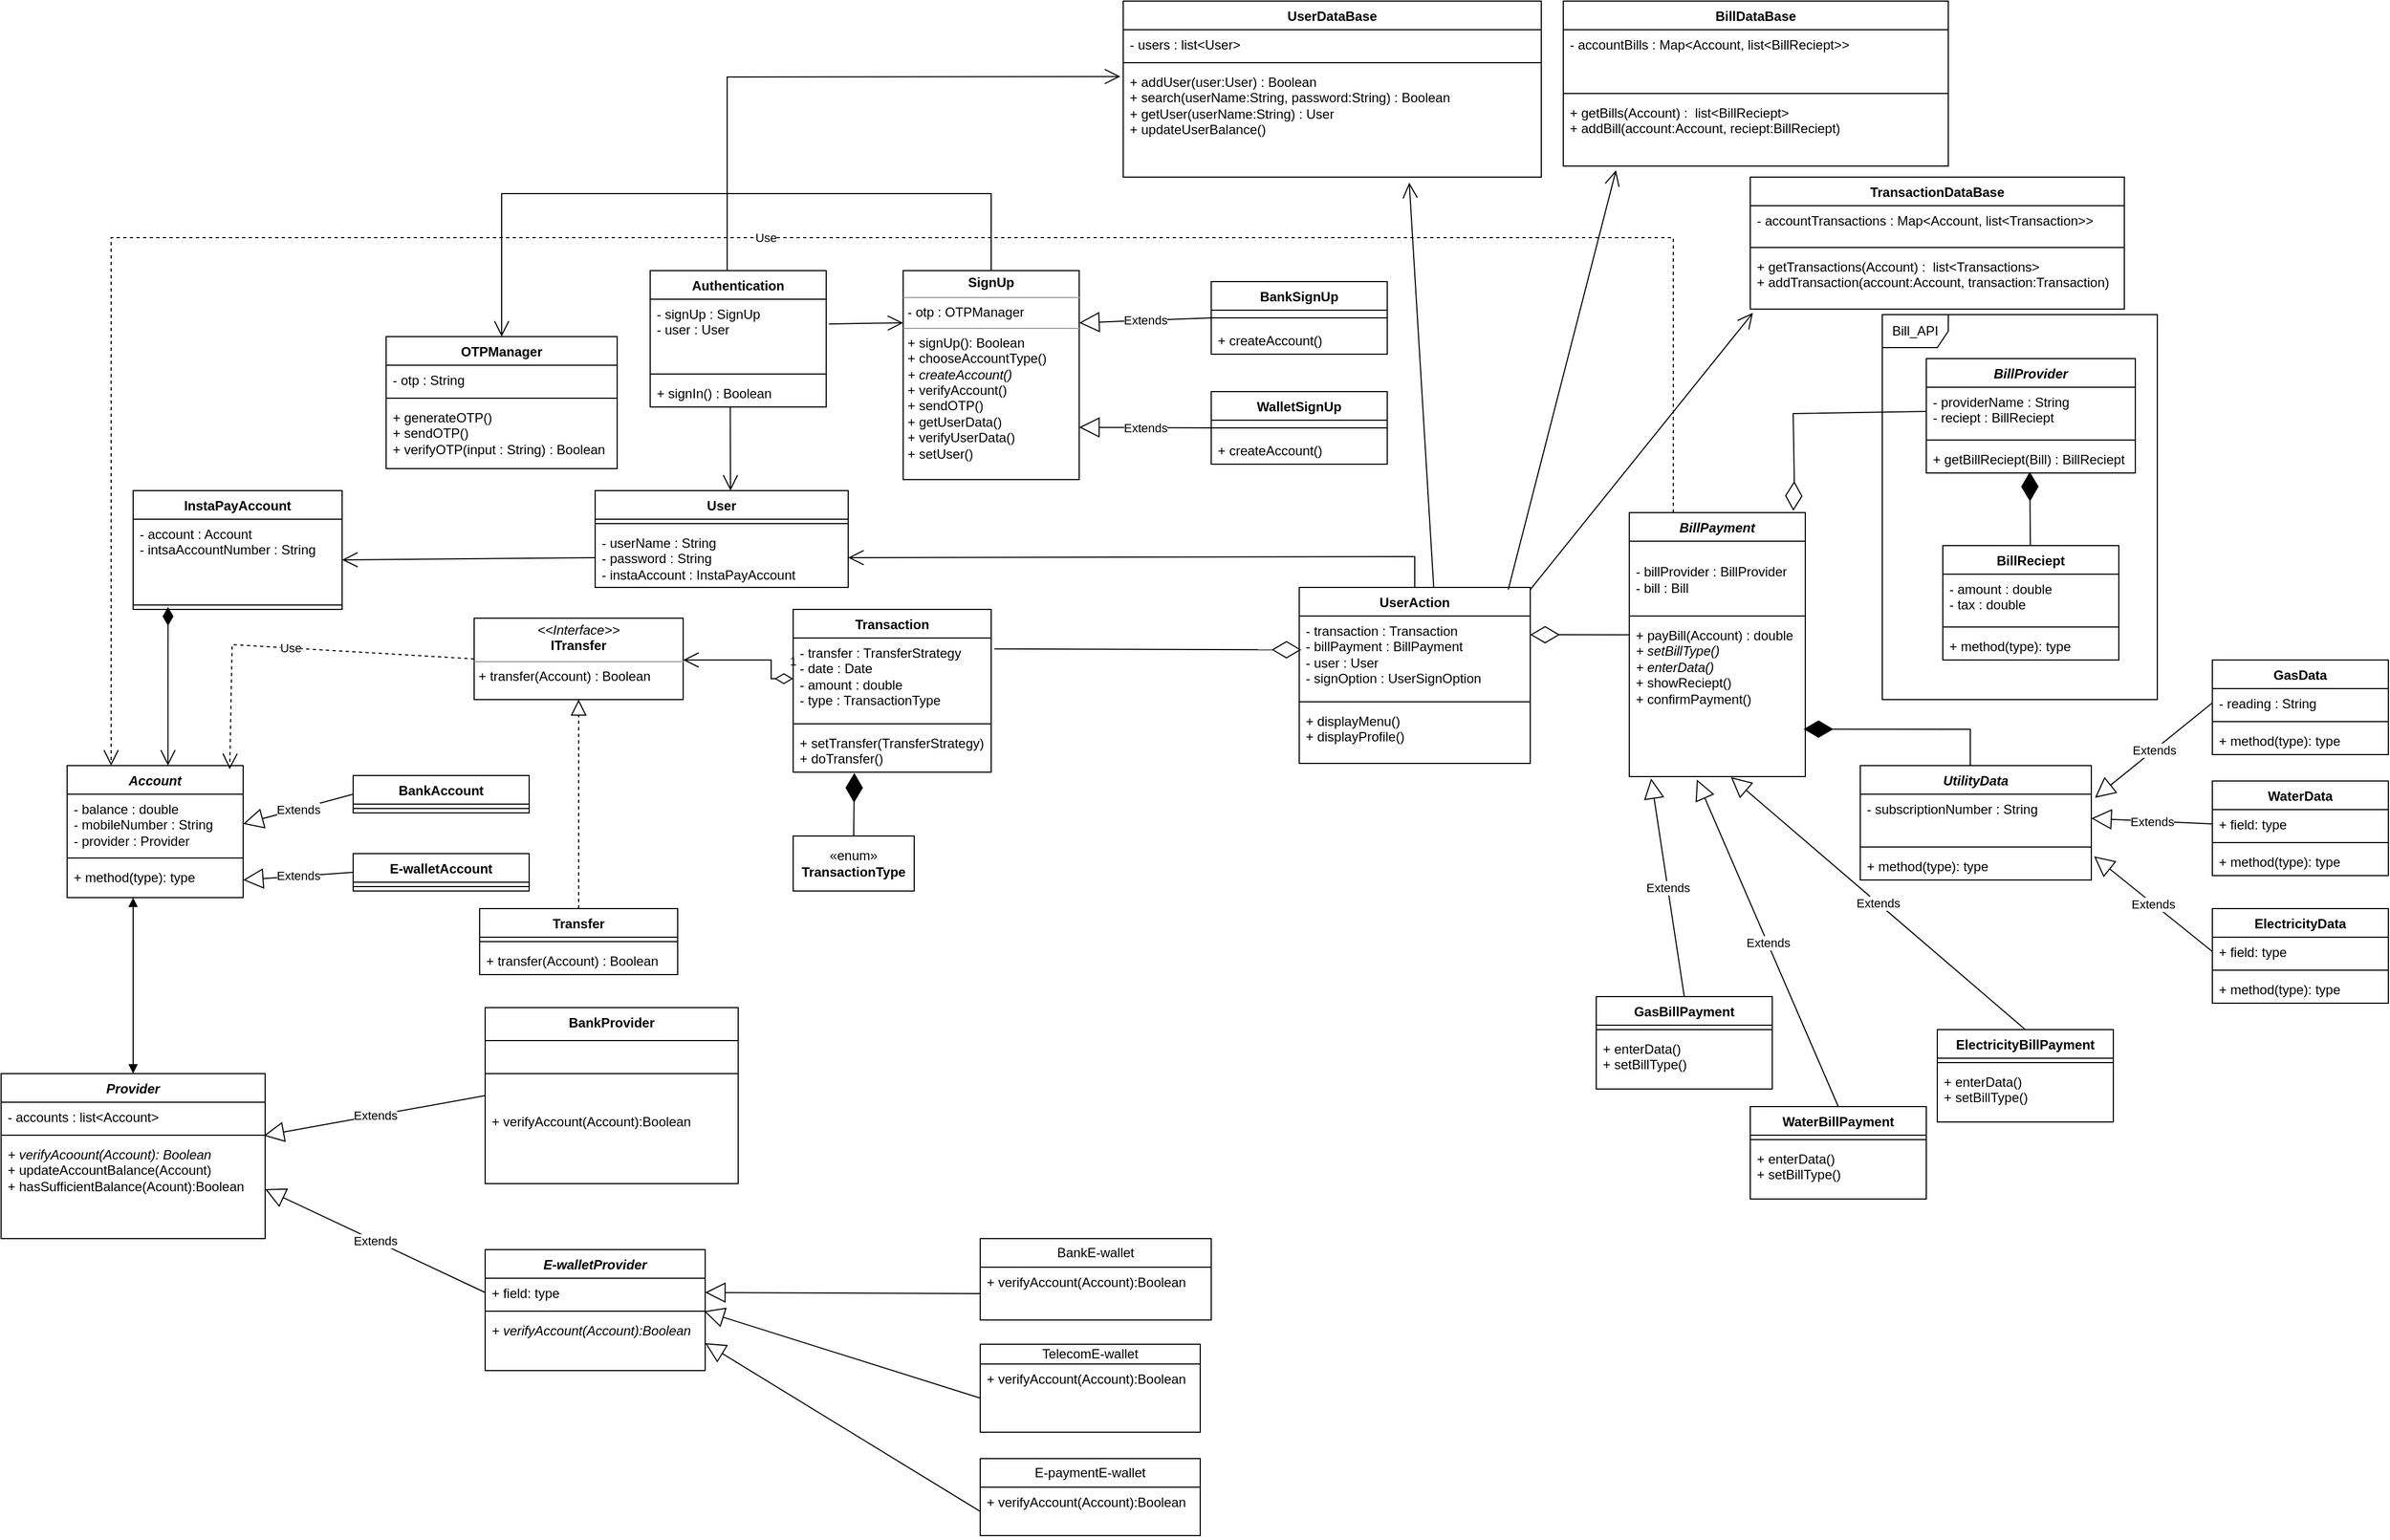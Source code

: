 <mxfile version="22.1.1" type="device">
  <diagram name="Page-1" id="c4acf3e9-155e-7222-9cf6-157b1a14988f">
    <mxGraphModel dx="2570" dy="2955" grid="1" gridSize="10" guides="1" tooltips="1" connect="1" arrows="1" fold="1" page="1" pageScale="1" pageWidth="850" pageHeight="1100" background="none" math="0" shadow="0">
      <root>
        <mxCell id="0" />
        <mxCell id="1" parent="0" />
        <mxCell id="neKfUKwkKYPbyzntQtdu-20" value="BankProvider" style="swimlane;fontStyle=1;align=center;verticalAlign=top;childLayout=stackLayout;horizontal=1;startSize=30;horizontalStack=0;resizeParent=1;resizeParentMax=0;resizeLast=0;collapsible=1;marginBottom=0;whiteSpace=wrap;html=1;" parent="1" vertex="1">
          <mxGeometry x="210" y="-400" width="230" height="160" as="geometry" />
        </mxCell>
        <mxCell id="neKfUKwkKYPbyzntQtdu-22" value="" style="line;strokeWidth=1;fillColor=none;align=left;verticalAlign=middle;spacingTop=-1;spacingLeft=3;spacingRight=3;rotatable=0;labelPosition=right;points=[];portConstraint=eastwest;strokeColor=inherit;" parent="neKfUKwkKYPbyzntQtdu-20" vertex="1">
          <mxGeometry y="30" width="230" height="60" as="geometry" />
        </mxCell>
        <mxCell id="neKfUKwkKYPbyzntQtdu-23" value="+ verifyAccount(Account):Boolean&lt;br&gt;" style="text;strokeColor=none;fillColor=none;align=left;verticalAlign=top;spacingLeft=4;spacingRight=4;overflow=hidden;rotatable=0;points=[[0,0.5],[1,0.5]];portConstraint=eastwest;whiteSpace=wrap;html=1;" parent="neKfUKwkKYPbyzntQtdu-20" vertex="1">
          <mxGeometry y="90" width="230" height="70" as="geometry" />
        </mxCell>
        <mxCell id="neKfUKwkKYPbyzntQtdu-24" value="&lt;i&gt;E-walletProvider&lt;/i&gt;" style="swimlane;fontStyle=1;align=center;verticalAlign=top;childLayout=stackLayout;horizontal=1;startSize=26;horizontalStack=0;resizeParent=1;resizeParentMax=0;resizeLast=0;collapsible=1;marginBottom=0;whiteSpace=wrap;html=1;" parent="1" vertex="1">
          <mxGeometry x="210" y="-180" width="200" height="110" as="geometry" />
        </mxCell>
        <mxCell id="neKfUKwkKYPbyzntQtdu-25" value="+ field: type" style="text;strokeColor=none;fillColor=none;align=left;verticalAlign=top;spacingLeft=4;spacingRight=4;overflow=hidden;rotatable=0;points=[[0,0.5],[1,0.5]];portConstraint=eastwest;whiteSpace=wrap;html=1;" parent="neKfUKwkKYPbyzntQtdu-24" vertex="1">
          <mxGeometry y="26" width="200" height="26" as="geometry" />
        </mxCell>
        <mxCell id="neKfUKwkKYPbyzntQtdu-26" value="" style="line;strokeWidth=1;fillColor=none;align=left;verticalAlign=middle;spacingTop=-1;spacingLeft=3;spacingRight=3;rotatable=0;labelPosition=right;points=[];portConstraint=eastwest;strokeColor=inherit;" parent="neKfUKwkKYPbyzntQtdu-24" vertex="1">
          <mxGeometry y="52" width="200" height="8" as="geometry" />
        </mxCell>
        <mxCell id="neKfUKwkKYPbyzntQtdu-27" value="&lt;i&gt;+ verifyAccount(Account):Boolean&lt;/i&gt;&lt;i&gt;&lt;br&gt;&lt;/i&gt;" style="text;strokeColor=none;fillColor=none;align=left;verticalAlign=top;spacingLeft=4;spacingRight=4;overflow=hidden;rotatable=0;points=[[0,0.5],[1,0.5]];portConstraint=eastwest;whiteSpace=wrap;html=1;" parent="neKfUKwkKYPbyzntQtdu-24" vertex="1">
          <mxGeometry y="60" width="200" height="50" as="geometry" />
        </mxCell>
        <mxCell id="neKfUKwkKYPbyzntQtdu-31" value="BankE-wallet" style="swimlane;fontStyle=0;childLayout=stackLayout;horizontal=1;startSize=26;fillColor=none;horizontalStack=0;resizeParent=1;resizeParentMax=0;resizeLast=0;collapsible=1;marginBottom=0;whiteSpace=wrap;html=1;" parent="1" vertex="1">
          <mxGeometry x="660" y="-190" width="210" height="74" as="geometry" />
        </mxCell>
        <mxCell id="neKfUKwkKYPbyzntQtdu-43" value="" style="endArrow=block;endSize=16;endFill=0;html=1;rounded=0;entryX=1;entryY=0.5;entryDx=0;entryDy=0;" parent="neKfUKwkKYPbyzntQtdu-31" target="neKfUKwkKYPbyzntQtdu-25" edge="1">
          <mxGeometry width="160" relative="1" as="geometry">
            <mxPoint y="50" as="sourcePoint" />
            <mxPoint x="160" y="50" as="targetPoint" />
          </mxGeometry>
        </mxCell>
        <mxCell id="neKfUKwkKYPbyzntQtdu-34" value="+ verifyAccount(Account):Boolean" style="text;strokeColor=none;fillColor=none;align=left;verticalAlign=top;spacingLeft=4;spacingRight=4;overflow=hidden;rotatable=0;points=[[0,0.5],[1,0.5]];portConstraint=eastwest;whiteSpace=wrap;html=1;" parent="neKfUKwkKYPbyzntQtdu-31" vertex="1">
          <mxGeometry y="26" width="210" height="48" as="geometry" />
        </mxCell>
        <mxCell id="neKfUKwkKYPbyzntQtdu-35" value="TelecomE-wallet" style="swimlane;fontStyle=0;childLayout=stackLayout;horizontal=1;startSize=18;fillColor=none;horizontalStack=0;resizeParent=1;resizeParentMax=0;resizeLast=0;collapsible=1;marginBottom=0;whiteSpace=wrap;html=1;" parent="1" vertex="1">
          <mxGeometry x="660" y="-94" width="200" height="80" as="geometry" />
        </mxCell>
        <mxCell id="neKfUKwkKYPbyzntQtdu-37" value="+ verifyAccount(Account):Boolean" style="text;strokeColor=none;fillColor=none;align=left;verticalAlign=top;spacingLeft=4;spacingRight=4;overflow=hidden;rotatable=0;points=[[0,0.5],[1,0.5]];portConstraint=eastwest;whiteSpace=wrap;html=1;" parent="neKfUKwkKYPbyzntQtdu-35" vertex="1">
          <mxGeometry y="18" width="200" height="62" as="geometry" />
        </mxCell>
        <mxCell id="neKfUKwkKYPbyzntQtdu-39" value="E-paymentE-wallet" style="swimlane;fontStyle=0;childLayout=stackLayout;horizontal=1;startSize=26;fillColor=none;horizontalStack=0;resizeParent=1;resizeParentMax=0;resizeLast=0;collapsible=1;marginBottom=0;whiteSpace=wrap;html=1;" parent="1" vertex="1">
          <mxGeometry x="660" y="10" width="200" height="70" as="geometry" />
        </mxCell>
        <mxCell id="neKfUKwkKYPbyzntQtdu-40" value="+ verifyAccount(Account):Boolean" style="text;strokeColor=none;fillColor=none;align=left;verticalAlign=top;spacingLeft=4;spacingRight=4;overflow=hidden;rotatable=0;points=[[0,0.5],[1,0.5]];portConstraint=eastwest;whiteSpace=wrap;html=1;" parent="neKfUKwkKYPbyzntQtdu-39" vertex="1">
          <mxGeometry y="26" width="200" height="44" as="geometry" />
        </mxCell>
        <mxCell id="neKfUKwkKYPbyzntQtdu-44" value="" style="endArrow=block;endSize=16;endFill=0;html=1;rounded=0;exitX=0;exitY=0.5;exitDx=0;exitDy=0;entryX=0.995;entryY=1.154;entryDx=0;entryDy=0;entryPerimeter=0;" parent="1" source="neKfUKwkKYPbyzntQtdu-37" target="neKfUKwkKYPbyzntQtdu-25" edge="1">
          <mxGeometry width="160" relative="1" as="geometry">
            <mxPoint x="610" y="-70" as="sourcePoint" />
            <mxPoint x="410" y="-220" as="targetPoint" />
          </mxGeometry>
        </mxCell>
        <mxCell id="neKfUKwkKYPbyzntQtdu-45" value="" style="endArrow=block;endSize=16;endFill=0;html=1;rounded=0;entryX=1;entryY=0.5;entryDx=0;entryDy=0;exitX=0;exitY=0.5;exitDx=0;exitDy=0;" parent="1" source="neKfUKwkKYPbyzntQtdu-40" target="neKfUKwkKYPbyzntQtdu-27" edge="1">
          <mxGeometry width="160" relative="1" as="geometry">
            <mxPoint x="610" y="64" as="sourcePoint" />
            <mxPoint x="520" y="144" as="targetPoint" />
          </mxGeometry>
        </mxCell>
        <mxCell id="neKfUKwkKYPbyzntQtdu-49" value="&lt;i&gt;Account&lt;/i&gt;" style="swimlane;fontStyle=1;align=center;verticalAlign=top;childLayout=stackLayout;horizontal=1;startSize=26;horizontalStack=0;resizeParent=1;resizeParentMax=0;resizeLast=0;collapsible=1;marginBottom=0;whiteSpace=wrap;html=1;" parent="1" vertex="1">
          <mxGeometry x="-170" y="-620" width="160" height="120" as="geometry" />
        </mxCell>
        <mxCell id="neKfUKwkKYPbyzntQtdu-50" value="- balance : double&lt;br&gt;- mobileNumber : String&lt;br&gt;- provider : Provider" style="text;strokeColor=none;fillColor=none;align=left;verticalAlign=top;spacingLeft=4;spacingRight=4;overflow=hidden;rotatable=0;points=[[0,0.5],[1,0.5]];portConstraint=eastwest;whiteSpace=wrap;html=1;" parent="neKfUKwkKYPbyzntQtdu-49" vertex="1">
          <mxGeometry y="26" width="160" height="54" as="geometry" />
        </mxCell>
        <mxCell id="neKfUKwkKYPbyzntQtdu-51" value="" style="line;strokeWidth=1;fillColor=none;align=left;verticalAlign=middle;spacingTop=-1;spacingLeft=3;spacingRight=3;rotatable=0;labelPosition=right;points=[];portConstraint=eastwest;strokeColor=inherit;" parent="neKfUKwkKYPbyzntQtdu-49" vertex="1">
          <mxGeometry y="80" width="160" height="8" as="geometry" />
        </mxCell>
        <mxCell id="neKfUKwkKYPbyzntQtdu-52" value="+ method(type): type" style="text;strokeColor=none;fillColor=none;align=left;verticalAlign=top;spacingLeft=4;spacingRight=4;overflow=hidden;rotatable=0;points=[[0,0.5],[1,0.5]];portConstraint=eastwest;whiteSpace=wrap;html=1;" parent="neKfUKwkKYPbyzntQtdu-49" vertex="1">
          <mxGeometry y="88" width="160" height="32" as="geometry" />
        </mxCell>
        <mxCell id="neKfUKwkKYPbyzntQtdu-53" value="BankAccount" style="swimlane;fontStyle=1;align=center;verticalAlign=top;childLayout=stackLayout;horizontal=1;startSize=26;horizontalStack=0;resizeParent=1;resizeParentMax=0;resizeLast=0;collapsible=1;marginBottom=0;whiteSpace=wrap;html=1;" parent="1" vertex="1">
          <mxGeometry x="90" y="-611" width="160" height="34" as="geometry" />
        </mxCell>
        <mxCell id="neKfUKwkKYPbyzntQtdu-55" value="" style="line;strokeWidth=1;fillColor=none;align=left;verticalAlign=middle;spacingTop=-1;spacingLeft=3;spacingRight=3;rotatable=0;labelPosition=right;points=[];portConstraint=eastwest;strokeColor=inherit;" parent="neKfUKwkKYPbyzntQtdu-53" vertex="1">
          <mxGeometry y="26" width="160" height="8" as="geometry" />
        </mxCell>
        <mxCell id="neKfUKwkKYPbyzntQtdu-58" value="E-walletAccount" style="swimlane;fontStyle=1;align=center;verticalAlign=top;childLayout=stackLayout;horizontal=1;startSize=26;horizontalStack=0;resizeParent=1;resizeParentMax=0;resizeLast=0;collapsible=1;marginBottom=0;whiteSpace=wrap;html=1;" parent="1" vertex="1">
          <mxGeometry x="90" y="-540" width="160" height="34" as="geometry" />
        </mxCell>
        <mxCell id="neKfUKwkKYPbyzntQtdu-60" value="" style="line;strokeWidth=1;fillColor=none;align=left;verticalAlign=middle;spacingTop=-1;spacingLeft=3;spacingRight=3;rotatable=0;labelPosition=right;points=[];portConstraint=eastwest;strokeColor=inherit;" parent="neKfUKwkKYPbyzntQtdu-58" vertex="1">
          <mxGeometry y="26" width="160" height="8" as="geometry" />
        </mxCell>
        <mxCell id="neKfUKwkKYPbyzntQtdu-66" value="Extends" style="endArrow=block;endSize=16;endFill=0;html=1;rounded=0;entryX=0.995;entryY=1.169;entryDx=0;entryDy=0;exitX=0;exitY=0.5;exitDx=0;exitDy=0;entryPerimeter=0;" parent="1" source="neKfUKwkKYPbyzntQtdu-20" target="Z-gHFn_-A7wFh66OpI-o-7" edge="1">
          <mxGeometry width="160" relative="1" as="geometry">
            <mxPoint x="150" y="-240" as="sourcePoint" />
            <mxPoint x="70" y="-275" as="targetPoint" />
          </mxGeometry>
        </mxCell>
        <mxCell id="neKfUKwkKYPbyzntQtdu-67" value="Extends" style="endArrow=block;endSize=16;endFill=0;html=1;rounded=0;entryX=1;entryY=0.5;entryDx=0;entryDy=0;exitX=0;exitY=0.5;exitDx=0;exitDy=0;" parent="1" source="neKfUKwkKYPbyzntQtdu-25" target="Z-gHFn_-A7wFh66OpI-o-9" edge="1">
          <mxGeometry width="160" relative="1" as="geometry">
            <mxPoint x="330" y="-220" as="sourcePoint" />
            <mxPoint x="70" y="-257" as="targetPoint" />
          </mxGeometry>
        </mxCell>
        <mxCell id="neKfUKwkKYPbyzntQtdu-70" value="Extends" style="endArrow=block;endSize=16;endFill=0;html=1;rounded=0;entryX=1;entryY=0.5;entryDx=0;entryDy=0;exitX=0;exitY=0.5;exitDx=0;exitDy=0;" parent="1" target="neKfUKwkKYPbyzntQtdu-50" edge="1" source="neKfUKwkKYPbyzntQtdu-53">
          <mxGeometry width="160" relative="1" as="geometry">
            <mxPoint x="360" y="-621" as="sourcePoint" />
            <mxPoint x="420" y="-580" as="targetPoint" />
          </mxGeometry>
        </mxCell>
        <mxCell id="neKfUKwkKYPbyzntQtdu-71" value="Extends" style="endArrow=block;endSize=16;endFill=0;html=1;rounded=0;exitX=0;exitY=0.5;exitDx=0;exitDy=0;entryX=1;entryY=0.5;entryDx=0;entryDy=0;" parent="1" target="neKfUKwkKYPbyzntQtdu-52" edge="1" source="neKfUKwkKYPbyzntQtdu-58">
          <mxGeometry width="160" relative="1" as="geometry">
            <mxPoint x="360" y="-501" as="sourcePoint" />
            <mxPoint x="210" y="-536" as="targetPoint" />
          </mxGeometry>
        </mxCell>
        <mxCell id="neKfUKwkKYPbyzntQtdu-72" value="InstaPayAccount" style="swimlane;fontStyle=1;align=center;verticalAlign=top;childLayout=stackLayout;horizontal=1;startSize=26;horizontalStack=0;resizeParent=1;resizeParentMax=0;resizeLast=0;collapsible=1;marginBottom=0;whiteSpace=wrap;html=1;" parent="1" vertex="1">
          <mxGeometry x="-110" y="-870" width="190" height="108" as="geometry" />
        </mxCell>
        <mxCell id="neKfUKwkKYPbyzntQtdu-73" value="- account : Account&lt;br&gt;- intsaAccountNumber : String" style="text;strokeColor=none;fillColor=none;align=left;verticalAlign=top;spacingLeft=4;spacingRight=4;overflow=hidden;rotatable=0;points=[[0,0.5],[1,0.5]];portConstraint=eastwest;whiteSpace=wrap;html=1;" parent="neKfUKwkKYPbyzntQtdu-72" vertex="1">
          <mxGeometry y="26" width="190" height="74" as="geometry" />
        </mxCell>
        <mxCell id="neKfUKwkKYPbyzntQtdu-74" value="" style="line;strokeWidth=1;fillColor=none;align=left;verticalAlign=middle;spacingTop=-1;spacingLeft=3;spacingRight=3;rotatable=0;labelPosition=right;points=[];portConstraint=eastwest;strokeColor=inherit;" parent="neKfUKwkKYPbyzntQtdu-72" vertex="1">
          <mxGeometry y="100" width="190" height="8" as="geometry" />
        </mxCell>
        <mxCell id="neKfUKwkKYPbyzntQtdu-77" value="User" style="swimlane;fontStyle=1;align=center;verticalAlign=top;childLayout=stackLayout;horizontal=1;startSize=26;horizontalStack=0;resizeParent=1;resizeParentMax=0;resizeLast=0;collapsible=1;marginBottom=0;whiteSpace=wrap;html=1;" parent="1" vertex="1">
          <mxGeometry x="310" y="-870" width="230" height="88" as="geometry" />
        </mxCell>
        <mxCell id="neKfUKwkKYPbyzntQtdu-79" value="" style="line;strokeWidth=1;fillColor=none;align=left;verticalAlign=middle;spacingTop=-1;spacingLeft=3;spacingRight=3;rotatable=0;labelPosition=right;points=[];portConstraint=eastwest;strokeColor=inherit;" parent="neKfUKwkKYPbyzntQtdu-77" vertex="1">
          <mxGeometry y="26" width="230" height="8" as="geometry" />
        </mxCell>
        <mxCell id="neKfUKwkKYPbyzntQtdu-78" value="- userName : String&lt;br&gt;- password : String&lt;br&gt;- instaAccount : InstaPayAccount" style="text;strokeColor=none;fillColor=none;align=left;verticalAlign=top;spacingLeft=4;spacingRight=4;overflow=hidden;rotatable=0;points=[[0,0.5],[1,0.5]];portConstraint=eastwest;whiteSpace=wrap;html=1;" parent="neKfUKwkKYPbyzntQtdu-77" vertex="1">
          <mxGeometry y="34" width="230" height="54" as="geometry" />
        </mxCell>
        <mxCell id="neKfUKwkKYPbyzntQtdu-81" value="" style="endArrow=open;endFill=1;endSize=12;html=1;rounded=0;exitX=0;exitY=0.5;exitDx=0;exitDy=0;entryX=1;entryY=0.5;entryDx=0;entryDy=0;" parent="1" source="neKfUKwkKYPbyzntQtdu-78" target="neKfUKwkKYPbyzntQtdu-73" edge="1">
          <mxGeometry width="160" relative="1" as="geometry">
            <mxPoint x="250" y="-780" as="sourcePoint" />
            <mxPoint x="230" y="-810" as="targetPoint" />
          </mxGeometry>
        </mxCell>
        <mxCell id="6Ml-qydHbANvLpOPYTYB-4" value="" style="group" parent="1" vertex="1" connectable="0">
          <mxGeometry x="360" y="-1070" width="670" height="190" as="geometry" />
        </mxCell>
        <mxCell id="neKfUKwkKYPbyzntQtdu-12" value="BankSignUp" style="swimlane;fontStyle=1;align=center;verticalAlign=top;childLayout=stackLayout;horizontal=1;startSize=26;horizontalStack=0;resizeParent=1;resizeParentMax=0;resizeLast=0;collapsible=1;marginBottom=0;whiteSpace=wrap;html=1;" parent="6Ml-qydHbANvLpOPYTYB-4" vertex="1">
          <mxGeometry x="510" y="10" width="160" height="66" as="geometry" />
        </mxCell>
        <mxCell id="neKfUKwkKYPbyzntQtdu-14" value="" style="line;strokeWidth=1;fillColor=none;align=left;verticalAlign=middle;spacingTop=-1;spacingLeft=3;spacingRight=3;rotatable=0;labelPosition=right;points=[];portConstraint=eastwest;strokeColor=inherit;" parent="neKfUKwkKYPbyzntQtdu-12" vertex="1">
          <mxGeometry y="26" width="160" height="14" as="geometry" />
        </mxCell>
        <mxCell id="neKfUKwkKYPbyzntQtdu-15" value="+ createAccount()" style="text;strokeColor=none;fillColor=none;align=left;verticalAlign=top;spacingLeft=4;spacingRight=4;overflow=hidden;rotatable=0;points=[[0,0.5],[1,0.5]];portConstraint=eastwest;whiteSpace=wrap;html=1;" parent="neKfUKwkKYPbyzntQtdu-12" vertex="1">
          <mxGeometry y="40" width="160" height="26" as="geometry" />
        </mxCell>
        <mxCell id="neKfUKwkKYPbyzntQtdu-16" value="Extends" style="endArrow=block;endSize=16;endFill=0;html=1;rounded=0;entryX=1;entryY=0.25;entryDx=0;entryDy=0;exitX=0;exitY=0.5;exitDx=0;exitDy=0;" parent="6Ml-qydHbANvLpOPYTYB-4" source="neKfUKwkKYPbyzntQtdu-12" target="neKfUKwkKYPbyzntQtdu-3" edge="1">
          <mxGeometry width="160" relative="1" as="geometry">
            <mxPoint x="260" y="233" as="sourcePoint" />
            <mxPoint x="330" y="280" as="targetPoint" />
          </mxGeometry>
        </mxCell>
        <mxCell id="neKfUKwkKYPbyzntQtdu-8" value="WalletSignUp" style="swimlane;fontStyle=1;align=center;verticalAlign=top;childLayout=stackLayout;horizontal=1;startSize=26;horizontalStack=0;resizeParent=1;resizeParentMax=0;resizeLast=0;collapsible=1;marginBottom=0;whiteSpace=wrap;html=1;" parent="6Ml-qydHbANvLpOPYTYB-4" vertex="1">
          <mxGeometry x="510" y="110" width="160" height="66" as="geometry">
            <mxRectangle x="510" y="110" width="120" height="30" as="alternateBounds" />
          </mxGeometry>
        </mxCell>
        <mxCell id="neKfUKwkKYPbyzntQtdu-10" value="" style="line;strokeWidth=1;fillColor=none;align=left;verticalAlign=middle;spacingTop=-1;spacingLeft=3;spacingRight=3;rotatable=0;labelPosition=right;points=[];portConstraint=eastwest;strokeColor=inherit;" parent="neKfUKwkKYPbyzntQtdu-8" vertex="1">
          <mxGeometry y="26" width="160" height="14" as="geometry" />
        </mxCell>
        <mxCell id="neKfUKwkKYPbyzntQtdu-11" value="+ createAccount()" style="text;strokeColor=none;fillColor=none;align=left;verticalAlign=top;spacingLeft=4;spacingRight=4;overflow=hidden;rotatable=0;points=[[0,0.5],[1,0.5]];portConstraint=eastwest;whiteSpace=wrap;html=1;" parent="neKfUKwkKYPbyzntQtdu-8" vertex="1">
          <mxGeometry y="40" width="160" height="26" as="geometry" />
        </mxCell>
        <mxCell id="neKfUKwkKYPbyzntQtdu-17" value="Extends" style="endArrow=block;endSize=16;endFill=0;html=1;rounded=0;entryX=1;entryY=0.75;entryDx=0;entryDy=0;exitX=0;exitY=0.5;exitDx=0;exitDy=0;" parent="6Ml-qydHbANvLpOPYTYB-4" source="neKfUKwkKYPbyzntQtdu-8" target="neKfUKwkKYPbyzntQtdu-3" edge="1">
          <mxGeometry width="160" relative="1" as="geometry">
            <mxPoint x="270" y="243" as="sourcePoint" />
            <mxPoint x="160" y="295" as="targetPoint" />
          </mxGeometry>
        </mxCell>
        <mxCell id="gGhk15VDYUR6Z1Eaznf5-3" value="Authentication" style="swimlane;fontStyle=1;align=center;verticalAlign=top;childLayout=stackLayout;horizontal=1;startSize=26;horizontalStack=0;resizeParent=1;resizeParentMax=0;resizeLast=0;collapsible=1;marginBottom=0;whiteSpace=wrap;html=1;" parent="6Ml-qydHbANvLpOPYTYB-4" vertex="1">
          <mxGeometry width="160" height="124" as="geometry" />
        </mxCell>
        <mxCell id="QVMnB4NyS9-Ld1QS0JFG-15" value="" style="endArrow=open;endFill=1;endSize=12;html=1;rounded=0;entryX=-0.007;entryY=0.086;entryDx=0;entryDy=0;entryPerimeter=0;" edge="1" parent="gGhk15VDYUR6Z1Eaznf5-3" target="6Ml-qydHbANvLpOPYTYB-73">
          <mxGeometry width="160" relative="1" as="geometry">
            <mxPoint x="70" as="sourcePoint" />
            <mxPoint x="230" as="targetPoint" />
            <Array as="points">
              <mxPoint x="70" y="-176" />
            </Array>
          </mxGeometry>
        </mxCell>
        <mxCell id="gGhk15VDYUR6Z1Eaznf5-4" value="- signUp : SignUp&lt;br&gt;- user : User" style="text;strokeColor=none;fillColor=none;align=left;verticalAlign=top;spacingLeft=4;spacingRight=4;overflow=hidden;rotatable=0;points=[[0,0.5],[1,0.5]];portConstraint=eastwest;whiteSpace=wrap;html=1;" parent="gGhk15VDYUR6Z1Eaznf5-3" vertex="1">
          <mxGeometry y="26" width="160" height="64" as="geometry" />
        </mxCell>
        <mxCell id="gGhk15VDYUR6Z1Eaznf5-5" value="" style="line;strokeWidth=1;fillColor=none;align=left;verticalAlign=middle;spacingTop=-1;spacingLeft=3;spacingRight=3;rotatable=0;labelPosition=right;points=[];portConstraint=eastwest;strokeColor=inherit;" parent="gGhk15VDYUR6Z1Eaznf5-3" vertex="1">
          <mxGeometry y="90" width="160" height="8" as="geometry" />
        </mxCell>
        <mxCell id="gGhk15VDYUR6Z1Eaznf5-6" value="+ signIn() : Boolean" style="text;strokeColor=none;fillColor=none;align=left;verticalAlign=top;spacingLeft=4;spacingRight=4;overflow=hidden;rotatable=0;points=[[0,0.5],[1,0.5]];portConstraint=eastwest;whiteSpace=wrap;html=1;" parent="gGhk15VDYUR6Z1Eaznf5-3" vertex="1">
          <mxGeometry y="98" width="160" height="26" as="geometry" />
        </mxCell>
        <mxCell id="neKfUKwkKYPbyzntQtdu-3" value="&lt;p style=&quot;margin:0px;margin-top:4px;text-align:center;&quot;&gt;&lt;b&gt;SignUp&lt;/b&gt;&lt;/p&gt;&lt;hr size=&quot;1&quot;&gt;&lt;p style=&quot;margin:0px;margin-left:4px;&quot;&gt;- otp : OTPManager&lt;/p&gt;&lt;hr size=&quot;1&quot;&gt;&lt;p style=&quot;margin:0px;margin-left:4px;&quot;&gt;+ signUp(): Boolean&lt;/p&gt;&lt;p style=&quot;margin:0px;margin-left:4px;&quot;&gt;+ chooseAccountType()&lt;/p&gt;&lt;p style=&quot;margin:0px;margin-left:4px;&quot;&gt;&lt;i&gt;+ createAccount()&lt;/i&gt;&lt;/p&gt;&lt;p style=&quot;margin:0px;margin-left:4px;&quot;&gt;+ verifyAccount()&lt;/p&gt;&lt;p style=&quot;margin:0px;margin-left:4px;&quot;&gt;+ sendOTP()&lt;/p&gt;&lt;p style=&quot;margin:0px;margin-left:4px;&quot;&gt;+ getUserData()&lt;/p&gt;&lt;p style=&quot;margin:0px;margin-left:4px;&quot;&gt;&lt;span style=&quot;background-color: initial;&quot;&gt;+ verifyUserData()&lt;/span&gt;&lt;/p&gt;&lt;p style=&quot;margin:0px;margin-left:4px;&quot;&gt;&lt;span style=&quot;background-color: initial;&quot;&gt;+ setUser()&lt;/span&gt;&lt;/p&gt;&lt;p style=&quot;margin:0px;margin-left:4px;&quot;&gt;&lt;br&gt;&lt;/p&gt;" style="verticalAlign=top;align=left;overflow=fill;fontSize=12;fontFamily=Helvetica;html=1;whiteSpace=wrap;" parent="6Ml-qydHbANvLpOPYTYB-4" vertex="1">
          <mxGeometry x="230" width="160" height="190" as="geometry" />
        </mxCell>
        <mxCell id="neKfUKwkKYPbyzntQtdu-18" value="" style="endArrow=open;endFill=1;endSize=12;html=1;rounded=0;entryX=0;entryY=0.25;entryDx=0;entryDy=0;exitX=1.016;exitY=0.352;exitDx=0;exitDy=0;exitPerimeter=0;" parent="6Ml-qydHbANvLpOPYTYB-4" source="gGhk15VDYUR6Z1Eaznf5-4" target="neKfUKwkKYPbyzntQtdu-3" edge="1">
          <mxGeometry width="160" relative="1" as="geometry">
            <mxPoint x="70" y="110" as="sourcePoint" />
            <mxPoint x="270" y="150" as="targetPoint" />
            <Array as="points">
              <mxPoint x="190" y="48" />
            </Array>
          </mxGeometry>
        </mxCell>
        <mxCell id="3DZvmF1qQiKO0Ea3N1oI-5" value="" style="endArrow=open;endFill=1;endSize=12;html=1;rounded=0;entryX=0.5;entryY=0;entryDx=0;entryDy=0;" parent="6Ml-qydHbANvLpOPYTYB-4" target="3DZvmF1qQiKO0Ea3N1oI-1" edge="1">
          <mxGeometry width="160" relative="1" as="geometry">
            <mxPoint x="310" as="sourcePoint" />
            <mxPoint x="470" as="targetPoint" />
            <Array as="points">
              <mxPoint x="310" y="-70" />
              <mxPoint x="-135" y="-70" />
            </Array>
          </mxGeometry>
        </mxCell>
        <mxCell id="6Ml-qydHbANvLpOPYTYB-5" value="" style="endArrow=open;endFill=1;endSize=12;html=1;rounded=0;exitX=0.455;exitY=1.021;exitDx=0;exitDy=0;exitPerimeter=0;" parent="1" source="gGhk15VDYUR6Z1Eaznf5-6" edge="1">
          <mxGeometry width="160" relative="1" as="geometry">
            <mxPoint x="430" y="-970" as="sourcePoint" />
            <mxPoint x="433" y="-870" as="targetPoint" />
          </mxGeometry>
        </mxCell>
        <mxCell id="6Ml-qydHbANvLpOPYTYB-70" value="UserDataBase" style="swimlane;fontStyle=1;align=center;verticalAlign=top;childLayout=stackLayout;horizontal=1;startSize=26;horizontalStack=0;resizeParent=1;resizeParentMax=0;resizeLast=0;collapsible=1;marginBottom=0;whiteSpace=wrap;html=1;" parent="1" vertex="1">
          <mxGeometry x="790" y="-1315" width="380" height="160" as="geometry">
            <mxRectangle x="880" y="-1310" width="100" height="30" as="alternateBounds" />
          </mxGeometry>
        </mxCell>
        <mxCell id="6Ml-qydHbANvLpOPYTYB-71" value="- users : list&amp;lt;User&amp;gt;" style="text;strokeColor=none;fillColor=none;align=left;verticalAlign=top;spacingLeft=4;spacingRight=4;overflow=hidden;rotatable=0;points=[[0,0.5],[1,0.5]];portConstraint=eastwest;whiteSpace=wrap;html=1;" parent="6Ml-qydHbANvLpOPYTYB-70" vertex="1">
          <mxGeometry y="26" width="380" height="26" as="geometry" />
        </mxCell>
        <mxCell id="6Ml-qydHbANvLpOPYTYB-72" value="" style="line;strokeWidth=1;fillColor=none;align=left;verticalAlign=middle;spacingTop=-1;spacingLeft=3;spacingRight=3;rotatable=0;labelPosition=right;points=[];portConstraint=eastwest;strokeColor=inherit;" parent="6Ml-qydHbANvLpOPYTYB-70" vertex="1">
          <mxGeometry y="52" width="380" height="8" as="geometry" />
        </mxCell>
        <mxCell id="6Ml-qydHbANvLpOPYTYB-73" value="+ addUser(user:User) : Boolean&lt;br&gt;+ search(userName:String, password:String) : Boolean&lt;br&gt;+ getUser(userName:String) : User&lt;br&gt;+ updateUserBalance()" style="text;strokeColor=none;fillColor=none;align=left;verticalAlign=top;spacingLeft=4;spacingRight=4;overflow=hidden;rotatable=0;points=[[0,0.5],[1,0.5]];portConstraint=eastwest;whiteSpace=wrap;html=1;" parent="6Ml-qydHbANvLpOPYTYB-70" vertex="1">
          <mxGeometry y="60" width="380" height="100" as="geometry" />
        </mxCell>
        <mxCell id="6Ml-qydHbANvLpOPYTYB-76" value="" style="group" parent="1" vertex="1" connectable="0">
          <mxGeometry x="1030" y="-840" width="670" height="704" as="geometry" />
        </mxCell>
        <mxCell id="6Ml-qydHbANvLpOPYTYB-6" value="&lt;i&gt;BillPayment&lt;/i&gt;" style="swimlane;fontStyle=1;align=center;verticalAlign=top;childLayout=stackLayout;horizontal=1;startSize=26;horizontalStack=0;resizeParent=1;resizeParentMax=0;resizeLast=0;collapsible=1;marginBottom=0;whiteSpace=wrap;html=1;" parent="6Ml-qydHbANvLpOPYTYB-76" vertex="1">
          <mxGeometry x="220" y="-10" width="160" height="240" as="geometry" />
        </mxCell>
        <mxCell id="6Ml-qydHbANvLpOPYTYB-7" value="&lt;br&gt;- billProvider : BillProvider&lt;br&gt;- bill : Bill" style="text;strokeColor=none;fillColor=none;align=left;verticalAlign=top;spacingLeft=4;spacingRight=4;overflow=hidden;rotatable=0;points=[[0,0.5],[1,0.5]];portConstraint=eastwest;whiteSpace=wrap;html=1;" parent="6Ml-qydHbANvLpOPYTYB-6" vertex="1">
          <mxGeometry y="26" width="160" height="64" as="geometry" />
        </mxCell>
        <mxCell id="6Ml-qydHbANvLpOPYTYB-8" value="" style="line;strokeWidth=1;fillColor=none;align=left;verticalAlign=middle;spacingTop=-1;spacingLeft=3;spacingRight=3;rotatable=0;labelPosition=right;points=[];portConstraint=eastwest;strokeColor=inherit;" parent="6Ml-qydHbANvLpOPYTYB-6" vertex="1">
          <mxGeometry y="90" width="160" height="8" as="geometry" />
        </mxCell>
        <mxCell id="6Ml-qydHbANvLpOPYTYB-9" value="+ payBill(Account) : double&lt;br&gt;&lt;i&gt;+ setBillType()&lt;br&gt;+ enterData()&lt;br&gt;&lt;/i&gt;+ showReciept()&lt;br&gt;+ confirmPayment()" style="text;strokeColor=none;fillColor=none;align=left;verticalAlign=top;spacingLeft=4;spacingRight=4;overflow=hidden;rotatable=0;points=[[0,0.5],[1,0.5]];portConstraint=eastwest;whiteSpace=wrap;html=1;" parent="6Ml-qydHbANvLpOPYTYB-6" vertex="1">
          <mxGeometry y="98" width="160" height="142" as="geometry" />
        </mxCell>
        <mxCell id="6Ml-qydHbANvLpOPYTYB-10" value="GasBillPayment" style="swimlane;fontStyle=1;align=center;verticalAlign=top;childLayout=stackLayout;horizontal=1;startSize=26;horizontalStack=0;resizeParent=1;resizeParentMax=0;resizeLast=0;collapsible=1;marginBottom=0;whiteSpace=wrap;html=1;" parent="6Ml-qydHbANvLpOPYTYB-76" vertex="1">
          <mxGeometry x="190" y="430" width="160" height="84" as="geometry" />
        </mxCell>
        <mxCell id="6Ml-qydHbANvLpOPYTYB-12" value="" style="line;strokeWidth=1;fillColor=none;align=left;verticalAlign=middle;spacingTop=-1;spacingLeft=3;spacingRight=3;rotatable=0;labelPosition=right;points=[];portConstraint=eastwest;strokeColor=inherit;" parent="6Ml-qydHbANvLpOPYTYB-10" vertex="1">
          <mxGeometry y="26" width="160" height="8" as="geometry" />
        </mxCell>
        <mxCell id="6Ml-qydHbANvLpOPYTYB-13" value="+ enterData()&lt;br&gt;+ setBillType()" style="text;strokeColor=none;fillColor=none;align=left;verticalAlign=top;spacingLeft=4;spacingRight=4;overflow=hidden;rotatable=0;points=[[0,0.5],[1,0.5]];portConstraint=eastwest;whiteSpace=wrap;html=1;" parent="6Ml-qydHbANvLpOPYTYB-10" vertex="1">
          <mxGeometry y="34" width="160" height="50" as="geometry" />
        </mxCell>
        <mxCell id="6Ml-qydHbANvLpOPYTYB-14" value="WaterBillPayment" style="swimlane;fontStyle=1;align=center;verticalAlign=top;childLayout=stackLayout;horizontal=1;startSize=26;horizontalStack=0;resizeParent=1;resizeParentMax=0;resizeLast=0;collapsible=1;marginBottom=0;whiteSpace=wrap;html=1;" parent="6Ml-qydHbANvLpOPYTYB-76" vertex="1">
          <mxGeometry x="330" y="530" width="160" height="84" as="geometry" />
        </mxCell>
        <mxCell id="6Ml-qydHbANvLpOPYTYB-16" value="" style="line;strokeWidth=1;fillColor=none;align=left;verticalAlign=middle;spacingTop=-1;spacingLeft=3;spacingRight=3;rotatable=0;labelPosition=right;points=[];portConstraint=eastwest;strokeColor=inherit;" parent="6Ml-qydHbANvLpOPYTYB-14" vertex="1">
          <mxGeometry y="26" width="160" height="8" as="geometry" />
        </mxCell>
        <mxCell id="6Ml-qydHbANvLpOPYTYB-17" value="+ enterData()&lt;br&gt;&lt;span style=&quot;border-color: var(--border-color);&quot;&gt;&lt;span style=&quot;border-color: var(--border-color);&quot;&gt;+ setBillType()&lt;/span&gt;&lt;/span&gt;" style="text;strokeColor=none;fillColor=none;align=left;verticalAlign=top;spacingLeft=4;spacingRight=4;overflow=hidden;rotatable=0;points=[[0,0.5],[1,0.5]];portConstraint=eastwest;whiteSpace=wrap;html=1;" parent="6Ml-qydHbANvLpOPYTYB-14" vertex="1">
          <mxGeometry y="34" width="160" height="50" as="geometry" />
        </mxCell>
        <mxCell id="6Ml-qydHbANvLpOPYTYB-18" value="ElectricityBillPayment" style="swimlane;fontStyle=1;align=center;verticalAlign=top;childLayout=stackLayout;horizontal=1;startSize=26;horizontalStack=0;resizeParent=1;resizeParentMax=0;resizeLast=0;collapsible=1;marginBottom=0;whiteSpace=wrap;html=1;" parent="6Ml-qydHbANvLpOPYTYB-76" vertex="1">
          <mxGeometry x="500" y="460" width="160" height="84" as="geometry" />
        </mxCell>
        <mxCell id="6Ml-qydHbANvLpOPYTYB-20" value="" style="line;strokeWidth=1;fillColor=none;align=left;verticalAlign=middle;spacingTop=-1;spacingLeft=3;spacingRight=3;rotatable=0;labelPosition=right;points=[];portConstraint=eastwest;strokeColor=inherit;" parent="6Ml-qydHbANvLpOPYTYB-18" vertex="1">
          <mxGeometry y="26" width="160" height="8" as="geometry" />
        </mxCell>
        <mxCell id="6Ml-qydHbANvLpOPYTYB-21" value="+ enterData()&lt;br&gt;+ setBillType()" style="text;strokeColor=none;fillColor=none;align=left;verticalAlign=top;spacingLeft=4;spacingRight=4;overflow=hidden;rotatable=0;points=[[0,0.5],[1,0.5]];portConstraint=eastwest;whiteSpace=wrap;html=1;" parent="6Ml-qydHbANvLpOPYTYB-18" vertex="1">
          <mxGeometry y="34" width="160" height="50" as="geometry" />
        </mxCell>
        <mxCell id="6Ml-qydHbANvLpOPYTYB-34" value="&lt;i&gt;UtilityData&lt;/i&gt;" style="swimlane;fontStyle=1;align=center;verticalAlign=top;childLayout=stackLayout;horizontal=1;startSize=26;horizontalStack=0;resizeParent=1;resizeParentMax=0;resizeLast=0;collapsible=1;marginBottom=0;whiteSpace=wrap;html=1;" parent="6Ml-qydHbANvLpOPYTYB-76" vertex="1">
          <mxGeometry x="430" y="220" width="210" height="104" as="geometry" />
        </mxCell>
        <mxCell id="6Ml-qydHbANvLpOPYTYB-35" value="- subscriptionNumber : String" style="text;strokeColor=none;fillColor=none;align=left;verticalAlign=top;spacingLeft=4;spacingRight=4;overflow=hidden;rotatable=0;points=[[0,0.5],[1,0.5]];portConstraint=eastwest;whiteSpace=wrap;html=1;" parent="6Ml-qydHbANvLpOPYTYB-34" vertex="1">
          <mxGeometry y="26" width="210" height="44" as="geometry" />
        </mxCell>
        <mxCell id="6Ml-qydHbANvLpOPYTYB-36" value="" style="line;strokeWidth=1;fillColor=none;align=left;verticalAlign=middle;spacingTop=-1;spacingLeft=3;spacingRight=3;rotatable=0;labelPosition=right;points=[];portConstraint=eastwest;strokeColor=inherit;" parent="6Ml-qydHbANvLpOPYTYB-34" vertex="1">
          <mxGeometry y="70" width="210" height="8" as="geometry" />
        </mxCell>
        <mxCell id="6Ml-qydHbANvLpOPYTYB-37" value="+ method(type): type" style="text;strokeColor=none;fillColor=none;align=left;verticalAlign=top;spacingLeft=4;spacingRight=4;overflow=hidden;rotatable=0;points=[[0,0.5],[1,0.5]];portConstraint=eastwest;whiteSpace=wrap;html=1;" parent="6Ml-qydHbANvLpOPYTYB-34" vertex="1">
          <mxGeometry y="78" width="210" height="26" as="geometry" />
        </mxCell>
        <mxCell id="6Ml-qydHbANvLpOPYTYB-47" value="BillReciept" style="swimlane;fontStyle=1;align=center;verticalAlign=top;childLayout=stackLayout;horizontal=1;startSize=26;horizontalStack=0;resizeParent=1;resizeParentMax=0;resizeLast=0;collapsible=1;marginBottom=0;whiteSpace=wrap;html=1;" parent="6Ml-qydHbANvLpOPYTYB-76" vertex="1">
          <mxGeometry x="505" y="20" width="160" height="104" as="geometry" />
        </mxCell>
        <mxCell id="6Ml-qydHbANvLpOPYTYB-48" value="- amount : double&lt;br style=&quot;border-color: var(--border-color);&quot;&gt;- tax : double" style="text;strokeColor=none;fillColor=none;align=left;verticalAlign=top;spacingLeft=4;spacingRight=4;overflow=hidden;rotatable=0;points=[[0,0.5],[1,0.5]];portConstraint=eastwest;whiteSpace=wrap;html=1;" parent="6Ml-qydHbANvLpOPYTYB-47" vertex="1">
          <mxGeometry y="26" width="160" height="44" as="geometry" />
        </mxCell>
        <mxCell id="6Ml-qydHbANvLpOPYTYB-49" value="" style="line;strokeWidth=1;fillColor=none;align=left;verticalAlign=middle;spacingTop=-1;spacingLeft=3;spacingRight=3;rotatable=0;labelPosition=right;points=[];portConstraint=eastwest;strokeColor=inherit;" parent="6Ml-qydHbANvLpOPYTYB-47" vertex="1">
          <mxGeometry y="70" width="160" height="8" as="geometry" />
        </mxCell>
        <mxCell id="6Ml-qydHbANvLpOPYTYB-50" value="+ method(type): type" style="text;strokeColor=none;fillColor=none;align=left;verticalAlign=top;spacingLeft=4;spacingRight=4;overflow=hidden;rotatable=0;points=[[0,0.5],[1,0.5]];portConstraint=eastwest;whiteSpace=wrap;html=1;" parent="6Ml-qydHbANvLpOPYTYB-47" vertex="1">
          <mxGeometry y="78" width="160" height="26" as="geometry" />
        </mxCell>
        <mxCell id="6Ml-qydHbANvLpOPYTYB-54" value="" style="endArrow=diamondThin;endFill=1;endSize=24;html=1;rounded=0;entryX=0.991;entryY=0.696;entryDx=0;entryDy=0;entryPerimeter=0;" parent="6Ml-qydHbANvLpOPYTYB-76" target="6Ml-qydHbANvLpOPYTYB-9" edge="1">
          <mxGeometry width="160" relative="1" as="geometry">
            <mxPoint x="530" y="220" as="sourcePoint" />
            <mxPoint x="300" y="400" as="targetPoint" />
            <Array as="points">
              <mxPoint x="530" y="187" />
            </Array>
          </mxGeometry>
        </mxCell>
        <mxCell id="6Ml-qydHbANvLpOPYTYB-55" value="Extends" style="endArrow=block;endSize=16;endFill=0;html=1;rounded=0;exitX=0.5;exitY=0;exitDx=0;exitDy=0;entryX=0.124;entryY=1.012;entryDx=0;entryDy=0;entryPerimeter=0;" parent="6Ml-qydHbANvLpOPYTYB-76" source="6Ml-qydHbANvLpOPYTYB-10" target="6Ml-qydHbANvLpOPYTYB-9" edge="1">
          <mxGeometry width="160" relative="1" as="geometry">
            <mxPoint x="150" y="90" as="sourcePoint" />
            <mxPoint x="310" y="90" as="targetPoint" />
          </mxGeometry>
        </mxCell>
        <mxCell id="6Ml-qydHbANvLpOPYTYB-56" value="Extends" style="endArrow=block;endSize=16;endFill=0;html=1;rounded=0;exitX=0.5;exitY=0;exitDx=0;exitDy=0;entryX=0.578;entryY=1.004;entryDx=0;entryDy=0;entryPerimeter=0;" parent="6Ml-qydHbANvLpOPYTYB-76" source="6Ml-qydHbANvLpOPYTYB-18" target="6Ml-qydHbANvLpOPYTYB-9" edge="1">
          <mxGeometry width="160" relative="1" as="geometry">
            <mxPoint x="171" y="109" as="sourcePoint" />
            <mxPoint x="220" y="145" as="targetPoint" />
          </mxGeometry>
        </mxCell>
        <mxCell id="6Ml-qydHbANvLpOPYTYB-57" value="Extends" style="endArrow=block;endSize=16;endFill=0;html=1;rounded=0;exitX=0.5;exitY=0;exitDx=0;exitDy=0;entryX=0.384;entryY=1.019;entryDx=0;entryDy=0;entryPerimeter=0;" parent="6Ml-qydHbANvLpOPYTYB-76" source="6Ml-qydHbANvLpOPYTYB-14" target="6Ml-qydHbANvLpOPYTYB-9" edge="1">
          <mxGeometry width="160" relative="1" as="geometry">
            <mxPoint x="161" y="235" as="sourcePoint" />
            <mxPoint x="228" y="240" as="targetPoint" />
          </mxGeometry>
        </mxCell>
        <mxCell id="6Ml-qydHbANvLpOPYTYB-77" value="UserAction" style="swimlane;fontStyle=1;align=center;verticalAlign=top;childLayout=stackLayout;horizontal=1;startSize=26;horizontalStack=0;resizeParent=1;resizeParentMax=0;resizeLast=0;collapsible=1;marginBottom=0;whiteSpace=wrap;html=1;" parent="6Ml-qydHbANvLpOPYTYB-76" vertex="1">
          <mxGeometry x="-80" y="58" width="210" height="160" as="geometry" />
        </mxCell>
        <mxCell id="QVMnB4NyS9-Ld1QS0JFG-12" value="" style="endArrow=open;endFill=1;endSize=12;html=1;rounded=0;entryX=0.137;entryY=1.061;entryDx=0;entryDy=0;entryPerimeter=0;" edge="1" parent="6Ml-qydHbANvLpOPYTYB-77" target="QVMnB4NyS9-Ld1QS0JFG-8">
          <mxGeometry width="160" relative="1" as="geometry">
            <mxPoint x="190" y="2" as="sourcePoint" />
            <mxPoint x="350" y="2" as="targetPoint" />
          </mxGeometry>
        </mxCell>
        <mxCell id="6Ml-qydHbANvLpOPYTYB-78" value="- transaction : Transaction&lt;br&gt;- billPayment : BillPayment&lt;br&gt;- user : User&lt;br&gt;- signOption : UserSignOption" style="text;strokeColor=none;fillColor=none;align=left;verticalAlign=top;spacingLeft=4;spacingRight=4;overflow=hidden;rotatable=0;points=[[0,0.5],[1,0.5]];portConstraint=eastwest;whiteSpace=wrap;html=1;" parent="6Ml-qydHbANvLpOPYTYB-77" vertex="1">
          <mxGeometry y="26" width="210" height="74" as="geometry" />
        </mxCell>
        <mxCell id="6Ml-qydHbANvLpOPYTYB-79" value="" style="line;strokeWidth=1;fillColor=none;align=left;verticalAlign=middle;spacingTop=-1;spacingLeft=3;spacingRight=3;rotatable=0;labelPosition=right;points=[];portConstraint=eastwest;strokeColor=inherit;" parent="6Ml-qydHbANvLpOPYTYB-77" vertex="1">
          <mxGeometry y="100" width="210" height="8" as="geometry" />
        </mxCell>
        <mxCell id="6Ml-qydHbANvLpOPYTYB-80" value="+ displayMenu()&lt;br&gt;+ displayProfile()" style="text;strokeColor=none;fillColor=none;align=left;verticalAlign=top;spacingLeft=4;spacingRight=4;overflow=hidden;rotatable=0;points=[[0,0.5],[1,0.5]];portConstraint=eastwest;whiteSpace=wrap;html=1;" parent="6Ml-qydHbANvLpOPYTYB-77" vertex="1">
          <mxGeometry y="108" width="210" height="52" as="geometry" />
        </mxCell>
        <mxCell id="6Ml-qydHbANvLpOPYTYB-83" value="" style="endArrow=diamondThin;endFill=0;endSize=24;html=1;rounded=0;exitX=0;exitY=0.092;exitDx=0;exitDy=0;exitPerimeter=0;" parent="6Ml-qydHbANvLpOPYTYB-76" source="6Ml-qydHbANvLpOPYTYB-9" edge="1">
          <mxGeometry width="160" relative="1" as="geometry">
            <mxPoint x="-210" y="100" as="sourcePoint" />
            <mxPoint x="130" y="101" as="targetPoint" />
          </mxGeometry>
        </mxCell>
        <mxCell id="QVMnB4NyS9-Ld1QS0JFG-14" value="" style="endArrow=open;endFill=1;endSize=12;html=1;rounded=0;entryX=0.007;entryY=1.066;entryDx=0;entryDy=0;entryPerimeter=0;" edge="1" parent="6Ml-qydHbANvLpOPYTYB-76" target="QVMnB4NyS9-Ld1QS0JFG-4">
          <mxGeometry width="160" relative="1" as="geometry">
            <mxPoint x="130" y="60" as="sourcePoint" />
            <mxPoint x="290" y="60" as="targetPoint" />
          </mxGeometry>
        </mxCell>
        <mxCell id="6Ml-qydHbANvLpOPYTYB-53" value="Bill_API" style="shape=umlFrame;whiteSpace=wrap;html=1;pointerEvents=0;" parent="1" vertex="1">
          <mxGeometry x="1480" y="-1030" width="250" height="350" as="geometry" />
        </mxCell>
        <mxCell id="6Ml-qydHbANvLpOPYTYB-24" value="&lt;i&gt;BillProvider&lt;/i&gt;" style="swimlane;fontStyle=1;align=center;verticalAlign=top;childLayout=stackLayout;horizontal=1;startSize=26;horizontalStack=0;resizeParent=1;resizeParentMax=0;resizeLast=0;collapsible=1;marginBottom=0;whiteSpace=wrap;html=1;" parent="1" vertex="1">
          <mxGeometry x="1520" y="-990" width="190" height="104" as="geometry" />
        </mxCell>
        <mxCell id="6Ml-qydHbANvLpOPYTYB-25" value="- providerName : String&amp;nbsp;&lt;br&gt;- reciept : BillReciept" style="text;strokeColor=none;fillColor=none;align=left;verticalAlign=top;spacingLeft=4;spacingRight=4;overflow=hidden;rotatable=0;points=[[0,0.5],[1,0.5]];portConstraint=eastwest;whiteSpace=wrap;html=1;" parent="6Ml-qydHbANvLpOPYTYB-24" vertex="1">
          <mxGeometry y="26" width="190" height="44" as="geometry" />
        </mxCell>
        <mxCell id="6Ml-qydHbANvLpOPYTYB-26" value="" style="line;strokeWidth=1;fillColor=none;align=left;verticalAlign=middle;spacingTop=-1;spacingLeft=3;spacingRight=3;rotatable=0;labelPosition=right;points=[];portConstraint=eastwest;strokeColor=inherit;" parent="6Ml-qydHbANvLpOPYTYB-24" vertex="1">
          <mxGeometry y="70" width="190" height="8" as="geometry" />
        </mxCell>
        <mxCell id="6Ml-qydHbANvLpOPYTYB-27" value="+ getBillReciept(Bill) : BillReciept&amp;nbsp;" style="text;strokeColor=none;fillColor=none;align=left;verticalAlign=top;spacingLeft=4;spacingRight=4;overflow=hidden;rotatable=0;points=[[0,0.5],[1,0.5]];portConstraint=eastwest;whiteSpace=wrap;html=1;" parent="6Ml-qydHbANvLpOPYTYB-24" vertex="1">
          <mxGeometry y="78" width="190" height="26" as="geometry" />
        </mxCell>
        <mxCell id="6Ml-qydHbANvLpOPYTYB-52" value="" style="endArrow=diamondThin;endFill=0;endSize=24;html=1;rounded=0;exitX=0;exitY=0.5;exitDx=0;exitDy=0;entryX=0.932;entryY=-0.007;entryDx=0;entryDy=0;entryPerimeter=0;" parent="1" source="6Ml-qydHbANvLpOPYTYB-25" target="6Ml-qydHbANvLpOPYTYB-6" edge="1">
          <mxGeometry width="160" relative="1" as="geometry">
            <mxPoint x="1220" y="-710" as="sourcePoint" />
            <mxPoint x="1380" y="-710" as="targetPoint" />
            <Array as="points">
              <mxPoint x="1399" y="-940" />
              <mxPoint x="1400" y="-880" />
            </Array>
          </mxGeometry>
        </mxCell>
        <mxCell id="6Ml-qydHbANvLpOPYTYB-51" value="" style="endArrow=diamondThin;endFill=1;endSize=24;html=1;rounded=0;entryX=0.495;entryY=0.958;entryDx=0;entryDy=0;entryPerimeter=0;" parent="1" source="6Ml-qydHbANvLpOPYTYB-47" target="6Ml-qydHbANvLpOPYTYB-27" edge="1">
          <mxGeometry width="160" relative="1" as="geometry">
            <mxPoint x="1370" y="-710" as="sourcePoint" />
            <mxPoint x="1530" y="-710" as="targetPoint" />
          </mxGeometry>
        </mxCell>
        <mxCell id="6Ml-qydHbANvLpOPYTYB-42" value="GasData" style="swimlane;fontStyle=1;align=center;verticalAlign=top;childLayout=stackLayout;horizontal=1;startSize=26;horizontalStack=0;resizeParent=1;resizeParentMax=0;resizeLast=0;collapsible=1;marginBottom=0;whiteSpace=wrap;html=1;" parent="1" vertex="1">
          <mxGeometry x="1780" y="-716" width="160" height="86" as="geometry" />
        </mxCell>
        <mxCell id="6Ml-qydHbANvLpOPYTYB-43" value="- reading : String" style="text;strokeColor=none;fillColor=none;align=left;verticalAlign=top;spacingLeft=4;spacingRight=4;overflow=hidden;rotatable=0;points=[[0,0.5],[1,0.5]];portConstraint=eastwest;whiteSpace=wrap;html=1;" parent="6Ml-qydHbANvLpOPYTYB-42" vertex="1">
          <mxGeometry y="26" width="160" height="26" as="geometry" />
        </mxCell>
        <mxCell id="6Ml-qydHbANvLpOPYTYB-44" value="" style="line;strokeWidth=1;fillColor=none;align=left;verticalAlign=middle;spacingTop=-1;spacingLeft=3;spacingRight=3;rotatable=0;labelPosition=right;points=[];portConstraint=eastwest;strokeColor=inherit;" parent="6Ml-qydHbANvLpOPYTYB-42" vertex="1">
          <mxGeometry y="52" width="160" height="8" as="geometry" />
        </mxCell>
        <mxCell id="6Ml-qydHbANvLpOPYTYB-45" value="+ method(type): type" style="text;strokeColor=none;fillColor=none;align=left;verticalAlign=top;spacingLeft=4;spacingRight=4;overflow=hidden;rotatable=0;points=[[0,0.5],[1,0.5]];portConstraint=eastwest;whiteSpace=wrap;html=1;" parent="6Ml-qydHbANvLpOPYTYB-42" vertex="1">
          <mxGeometry y="60" width="160" height="26" as="geometry" />
        </mxCell>
        <mxCell id="6Ml-qydHbANvLpOPYTYB-58" value="Extends" style="endArrow=block;endSize=16;endFill=0;html=1;rounded=0;entryX=1.016;entryY=0.073;entryDx=0;entryDy=0;exitX=0;exitY=0.5;exitDx=0;exitDy=0;entryPerimeter=0;" parent="1" source="6Ml-qydHbANvLpOPYTYB-43" target="6Ml-qydHbANvLpOPYTYB-35" edge="1">
          <mxGeometry width="160" relative="1" as="geometry">
            <mxPoint x="1500" y="-410" as="sourcePoint" />
            <mxPoint x="1660" y="-410" as="targetPoint" />
          </mxGeometry>
        </mxCell>
        <mxCell id="6Ml-qydHbANvLpOPYTYB-30" value="WaterData" style="swimlane;fontStyle=1;align=center;verticalAlign=top;childLayout=stackLayout;horizontal=1;startSize=26;horizontalStack=0;resizeParent=1;resizeParentMax=0;resizeLast=0;collapsible=1;marginBottom=0;whiteSpace=wrap;html=1;" parent="1" vertex="1">
          <mxGeometry x="1780" y="-606" width="160" height="86" as="geometry" />
        </mxCell>
        <mxCell id="6Ml-qydHbANvLpOPYTYB-31" value="+ field: type" style="text;strokeColor=none;fillColor=none;align=left;verticalAlign=top;spacingLeft=4;spacingRight=4;overflow=hidden;rotatable=0;points=[[0,0.5],[1,0.5]];portConstraint=eastwest;whiteSpace=wrap;html=1;" parent="6Ml-qydHbANvLpOPYTYB-30" vertex="1">
          <mxGeometry y="26" width="160" height="26" as="geometry" />
        </mxCell>
        <mxCell id="6Ml-qydHbANvLpOPYTYB-32" value="" style="line;strokeWidth=1;fillColor=none;align=left;verticalAlign=middle;spacingTop=-1;spacingLeft=3;spacingRight=3;rotatable=0;labelPosition=right;points=[];portConstraint=eastwest;strokeColor=inherit;" parent="6Ml-qydHbANvLpOPYTYB-30" vertex="1">
          <mxGeometry y="52" width="160" height="8" as="geometry" />
        </mxCell>
        <mxCell id="6Ml-qydHbANvLpOPYTYB-33" value="+ method(type): type" style="text;strokeColor=none;fillColor=none;align=left;verticalAlign=top;spacingLeft=4;spacingRight=4;overflow=hidden;rotatable=0;points=[[0,0.5],[1,0.5]];portConstraint=eastwest;whiteSpace=wrap;html=1;" parent="6Ml-qydHbANvLpOPYTYB-30" vertex="1">
          <mxGeometry y="60" width="160" height="26" as="geometry" />
        </mxCell>
        <mxCell id="6Ml-qydHbANvLpOPYTYB-59" value="Extends" style="endArrow=block;endSize=16;endFill=0;html=1;rounded=0;entryX=1;entryY=0.5;entryDx=0;entryDy=0;exitX=0;exitY=0.5;exitDx=0;exitDy=0;" parent="1" source="6Ml-qydHbANvLpOPYTYB-31" target="6Ml-qydHbANvLpOPYTYB-35" edge="1">
          <mxGeometry width="160" relative="1" as="geometry">
            <mxPoint x="1520" y="-405" as="sourcePoint" />
            <mxPoint x="1448" y="-331" as="targetPoint" />
          </mxGeometry>
        </mxCell>
        <mxCell id="6Ml-qydHbANvLpOPYTYB-38" value="ElectricityData" style="swimlane;fontStyle=1;align=center;verticalAlign=top;childLayout=stackLayout;horizontal=1;startSize=26;horizontalStack=0;resizeParent=1;resizeParentMax=0;resizeLast=0;collapsible=1;marginBottom=0;whiteSpace=wrap;html=1;" parent="1" vertex="1">
          <mxGeometry x="1780" y="-490" width="160" height="86" as="geometry" />
        </mxCell>
        <mxCell id="6Ml-qydHbANvLpOPYTYB-39" value="+ field: type" style="text;strokeColor=none;fillColor=none;align=left;verticalAlign=top;spacingLeft=4;spacingRight=4;overflow=hidden;rotatable=0;points=[[0,0.5],[1,0.5]];portConstraint=eastwest;whiteSpace=wrap;html=1;" parent="6Ml-qydHbANvLpOPYTYB-38" vertex="1">
          <mxGeometry y="26" width="160" height="26" as="geometry" />
        </mxCell>
        <mxCell id="6Ml-qydHbANvLpOPYTYB-40" value="" style="line;strokeWidth=1;fillColor=none;align=left;verticalAlign=middle;spacingTop=-1;spacingLeft=3;spacingRight=3;rotatable=0;labelPosition=right;points=[];portConstraint=eastwest;strokeColor=inherit;" parent="6Ml-qydHbANvLpOPYTYB-38" vertex="1">
          <mxGeometry y="52" width="160" height="8" as="geometry" />
        </mxCell>
        <mxCell id="6Ml-qydHbANvLpOPYTYB-41" value="+ method(type): type" style="text;strokeColor=none;fillColor=none;align=left;verticalAlign=top;spacingLeft=4;spacingRight=4;overflow=hidden;rotatable=0;points=[[0,0.5],[1,0.5]];portConstraint=eastwest;whiteSpace=wrap;html=1;" parent="6Ml-qydHbANvLpOPYTYB-38" vertex="1">
          <mxGeometry y="60" width="160" height="26" as="geometry" />
        </mxCell>
        <mxCell id="6Ml-qydHbANvLpOPYTYB-60" value="Extends" style="endArrow=block;endSize=16;endFill=0;html=1;rounded=0;entryX=1.012;entryY=0.175;entryDx=0;entryDy=0;exitX=0;exitY=0.5;exitDx=0;exitDy=0;entryPerimeter=0;" parent="1" source="6Ml-qydHbANvLpOPYTYB-39" target="6Ml-qydHbANvLpOPYTYB-37" edge="1">
          <mxGeometry width="160" relative="1" as="geometry">
            <mxPoint x="1530" y="-395" as="sourcePoint" />
            <mxPoint x="1458" y="-321" as="targetPoint" />
          </mxGeometry>
        </mxCell>
        <mxCell id="6Ml-qydHbANvLpOPYTYB-85" value="&lt;p style=&quot;margin:0px;margin-top:4px;text-align:center;&quot;&gt;&lt;i&gt;&amp;lt;&amp;lt;Interface&amp;gt;&amp;gt;&lt;/i&gt;&lt;br&gt;&lt;b&gt;ITransfer&lt;/b&gt;&lt;/p&gt;&lt;hr size=&quot;1&quot;&gt;&lt;p style=&quot;margin:0px;margin-left:4px;&quot;&gt;&lt;/p&gt;&lt;p style=&quot;margin:0px;margin-left:4px;&quot;&gt;+ transfer(Account) : Boolean&lt;br&gt;&lt;br&gt;&lt;/p&gt;" style="verticalAlign=top;align=left;overflow=fill;fontSize=12;fontFamily=Helvetica;html=1;whiteSpace=wrap;" parent="1" vertex="1">
          <mxGeometry x="200" y="-754" width="190" height="74" as="geometry" />
        </mxCell>
        <mxCell id="6Ml-qydHbANvLpOPYTYB-91" value="Transfer" style="swimlane;fontStyle=1;align=center;verticalAlign=top;childLayout=stackLayout;horizontal=1;startSize=26;horizontalStack=0;resizeParent=1;resizeParentMax=0;resizeLast=0;collapsible=1;marginBottom=0;whiteSpace=wrap;html=1;" parent="1" vertex="1">
          <mxGeometry x="205" y="-490" width="180" height="60" as="geometry" />
        </mxCell>
        <mxCell id="6Ml-qydHbANvLpOPYTYB-93" value="" style="line;strokeWidth=1;fillColor=none;align=left;verticalAlign=middle;spacingTop=-1;spacingLeft=3;spacingRight=3;rotatable=0;labelPosition=right;points=[];portConstraint=eastwest;strokeColor=inherit;" parent="6Ml-qydHbANvLpOPYTYB-91" vertex="1">
          <mxGeometry y="26" width="180" height="8" as="geometry" />
        </mxCell>
        <mxCell id="6Ml-qydHbANvLpOPYTYB-94" value="+ transfer(Account) : Boolean" style="text;strokeColor=none;fillColor=none;align=left;verticalAlign=top;spacingLeft=4;spacingRight=4;overflow=hidden;rotatable=0;points=[[0,0.5],[1,0.5]];portConstraint=eastwest;whiteSpace=wrap;html=1;" parent="6Ml-qydHbANvLpOPYTYB-91" vertex="1">
          <mxGeometry y="34" width="180" height="26" as="geometry" />
        </mxCell>
        <mxCell id="6Ml-qydHbANvLpOPYTYB-96" value="" style="endArrow=block;dashed=1;endFill=0;endSize=12;html=1;rounded=0;entryX=0.5;entryY=1;entryDx=0;entryDy=0;exitX=0.5;exitY=0;exitDx=0;exitDy=0;" parent="1" source="6Ml-qydHbANvLpOPYTYB-91" edge="1" target="6Ml-qydHbANvLpOPYTYB-85">
          <mxGeometry width="160" relative="1" as="geometry">
            <mxPoint x="735" y="-640" as="sourcePoint" />
            <mxPoint x="780" y="-700" as="targetPoint" />
          </mxGeometry>
        </mxCell>
        <mxCell id="6Ml-qydHbANvLpOPYTYB-86" value="1" style="endArrow=open;html=1;endSize=12;startArrow=diamondThin;startSize=14;startFill=0;edgeStyle=orthogonalEdgeStyle;align=left;verticalAlign=bottom;rounded=0;entryX=1;entryY=0.5;entryDx=0;entryDy=0;exitX=0;exitY=0.5;exitDx=0;exitDy=0;" parent="1" source="6Ml-qydHbANvLpOPYTYB-102" edge="1">
          <mxGeometry x="-0.913" y="-7" relative="1" as="geometry">
            <mxPoint x="965" y="-466" as="sourcePoint" />
            <mxPoint x="390" y="-716.0" as="targetPoint" />
            <Array as="points">
              <mxPoint x="470" y="-699" />
              <mxPoint x="470" y="-716" />
            </Array>
            <mxPoint as="offset" />
          </mxGeometry>
        </mxCell>
        <mxCell id="6Ml-qydHbANvLpOPYTYB-105" value="Use" style="endArrow=open;endSize=12;dashed=1;html=1;rounded=0;exitX=0;exitY=0.5;exitDx=0;exitDy=0;entryX=0.924;entryY=0.027;entryDx=0;entryDy=0;entryPerimeter=0;" parent="1" source="6Ml-qydHbANvLpOPYTYB-85" target="neKfUKwkKYPbyzntQtdu-49" edge="1">
          <mxGeometry width="160" relative="1" as="geometry">
            <mxPoint x="650" y="-730" as="sourcePoint" />
            <mxPoint x="30" y="-630" as="targetPoint" />
            <Array as="points">
              <mxPoint x="-20" y="-730" />
            </Array>
          </mxGeometry>
        </mxCell>
        <mxCell id="6Ml-qydHbANvLpOPYTYB-106" value="" style="endArrow=open;endFill=1;endSize=12;html=1;rounded=0;entryX=1;entryY=0.5;entryDx=0;entryDy=0;exitX=0.5;exitY=0;exitDx=0;exitDy=0;" parent="1" source="6Ml-qydHbANvLpOPYTYB-77" target="neKfUKwkKYPbyzntQtdu-78" edge="1">
          <mxGeometry width="160" relative="1" as="geometry">
            <mxPoint x="830" y="-820" as="sourcePoint" />
            <mxPoint x="990" y="-820" as="targetPoint" />
            <Array as="points">
              <mxPoint x="1055" y="-810" />
            </Array>
          </mxGeometry>
        </mxCell>
        <mxCell id="6Ml-qydHbANvLpOPYTYB-109" value="Use" style="endArrow=open;endSize=12;dashed=1;html=1;rounded=0;entryX=0.25;entryY=0;entryDx=0;entryDy=0;exitX=0.25;exitY=0;exitDx=0;exitDy=0;" parent="1" source="6Ml-qydHbANvLpOPYTYB-6" target="neKfUKwkKYPbyzntQtdu-49" edge="1">
          <mxGeometry width="160" relative="1" as="geometry">
            <mxPoint x="1250" y="-810" as="sourcePoint" />
            <mxPoint x="1230" y="-1360" as="targetPoint" />
            <Array as="points">
              <mxPoint x="1290" y="-1100" />
              <mxPoint x="-130" y="-1100" />
            </Array>
          </mxGeometry>
        </mxCell>
        <mxCell id="3DZvmF1qQiKO0Ea3N1oI-1" value="OTPManager" style="swimlane;fontStyle=1;align=center;verticalAlign=top;childLayout=stackLayout;horizontal=1;startSize=26;horizontalStack=0;resizeParent=1;resizeParentMax=0;resizeLast=0;collapsible=1;marginBottom=0;whiteSpace=wrap;html=1;" parent="1" vertex="1">
          <mxGeometry x="120" y="-1010" width="210" height="120" as="geometry" />
        </mxCell>
        <mxCell id="3DZvmF1qQiKO0Ea3N1oI-2" value="- otp : String" style="text;strokeColor=none;fillColor=none;align=left;verticalAlign=top;spacingLeft=4;spacingRight=4;overflow=hidden;rotatable=0;points=[[0,0.5],[1,0.5]];portConstraint=eastwest;whiteSpace=wrap;html=1;" parent="3DZvmF1qQiKO0Ea3N1oI-1" vertex="1">
          <mxGeometry y="26" width="210" height="26" as="geometry" />
        </mxCell>
        <mxCell id="3DZvmF1qQiKO0Ea3N1oI-3" value="" style="line;strokeWidth=1;fillColor=none;align=left;verticalAlign=middle;spacingTop=-1;spacingLeft=3;spacingRight=3;rotatable=0;labelPosition=right;points=[];portConstraint=eastwest;strokeColor=inherit;" parent="3DZvmF1qQiKO0Ea3N1oI-1" vertex="1">
          <mxGeometry y="52" width="210" height="8" as="geometry" />
        </mxCell>
        <mxCell id="3DZvmF1qQiKO0Ea3N1oI-4" value="+ generateOTP()&lt;br&gt;+ sendOTP()&lt;br&gt;+ verifyOTP(input : String) : Boolean" style="text;strokeColor=none;fillColor=none;align=left;verticalAlign=top;spacingLeft=4;spacingRight=4;overflow=hidden;rotatable=0;points=[[0,0.5],[1,0.5]];portConstraint=eastwest;whiteSpace=wrap;html=1;" parent="3DZvmF1qQiKO0Ea3N1oI-1" vertex="1">
          <mxGeometry y="60" width="210" height="60" as="geometry" />
        </mxCell>
        <mxCell id="Z-gHFn_-A7wFh66OpI-o-6" value="&lt;i&gt;Provider&lt;/i&gt;" style="swimlane;fontStyle=1;align=center;verticalAlign=top;childLayout=stackLayout;horizontal=1;startSize=26;horizontalStack=0;resizeParent=1;resizeParentMax=0;resizeLast=0;collapsible=1;marginBottom=0;whiteSpace=wrap;html=1;" parent="1" vertex="1">
          <mxGeometry x="-230" y="-340" width="240" height="150" as="geometry" />
        </mxCell>
        <mxCell id="Z-gHFn_-A7wFh66OpI-o-7" value="- accounts : list&amp;lt;Account&amp;gt;" style="text;strokeColor=none;fillColor=none;align=left;verticalAlign=top;spacingLeft=4;spacingRight=4;overflow=hidden;rotatable=0;points=[[0,0.5],[1,0.5]];portConstraint=eastwest;whiteSpace=wrap;html=1;" parent="Z-gHFn_-A7wFh66OpI-o-6" vertex="1">
          <mxGeometry y="26" width="240" height="26" as="geometry" />
        </mxCell>
        <mxCell id="Z-gHFn_-A7wFh66OpI-o-8" value="" style="line;strokeWidth=1;fillColor=none;align=left;verticalAlign=middle;spacingTop=-1;spacingLeft=3;spacingRight=3;rotatable=0;labelPosition=right;points=[];portConstraint=eastwest;strokeColor=inherit;" parent="Z-gHFn_-A7wFh66OpI-o-6" vertex="1">
          <mxGeometry y="52" width="240" height="8" as="geometry" />
        </mxCell>
        <mxCell id="Z-gHFn_-A7wFh66OpI-o-9" value="&lt;i style=&quot;border-color: var(--border-color);&quot;&gt;+ verifyAcoount(Account): Boolean&lt;/i&gt;&lt;br style=&quot;border-color: var(--border-color);&quot;&gt;+ updateAccountBalance(Account)&lt;br style=&quot;border-color: var(--border-color);&quot;&gt;+ hasSufficientBalance(Acount):Boolean" style="text;strokeColor=none;fillColor=none;align=left;verticalAlign=top;spacingLeft=4;spacingRight=4;overflow=hidden;rotatable=0;points=[[0,0.5],[1,0.5]];portConstraint=eastwest;whiteSpace=wrap;html=1;" parent="Z-gHFn_-A7wFh66OpI-o-6" vertex="1">
          <mxGeometry y="60" width="240" height="90" as="geometry" />
        </mxCell>
        <mxCell id="Z-gHFn_-A7wFh66OpI-o-10" value="" style="endArrow=block;startArrow=block;endFill=1;startFill=1;html=1;rounded=0;entryX=0.5;entryY=0;entryDx=0;entryDy=0;" parent="1" target="Z-gHFn_-A7wFh66OpI-o-6" edge="1">
          <mxGeometry width="160" relative="1" as="geometry">
            <mxPoint x="-110" y="-500" as="sourcePoint" />
            <mxPoint x="50" y="-500" as="targetPoint" />
          </mxGeometry>
        </mxCell>
        <mxCell id="QVMnB4NyS9-Ld1QS0JFG-1" value="TransactionDataBase" style="swimlane;fontStyle=1;align=center;verticalAlign=top;childLayout=stackLayout;horizontal=1;startSize=26;horizontalStack=0;resizeParent=1;resizeParentMax=0;resizeLast=0;collapsible=1;marginBottom=0;whiteSpace=wrap;html=1;" vertex="1" parent="1">
          <mxGeometry x="1360" y="-1155" width="340" height="120" as="geometry" />
        </mxCell>
        <mxCell id="QVMnB4NyS9-Ld1QS0JFG-2" value="- accountTransactions : Map&amp;lt;Account, list&amp;lt;Transaction&amp;gt;&amp;gt;" style="text;strokeColor=none;fillColor=none;align=left;verticalAlign=top;spacingLeft=4;spacingRight=4;overflow=hidden;rotatable=0;points=[[0,0.5],[1,0.5]];portConstraint=eastwest;whiteSpace=wrap;html=1;" vertex="1" parent="QVMnB4NyS9-Ld1QS0JFG-1">
          <mxGeometry y="26" width="340" height="34" as="geometry" />
        </mxCell>
        <mxCell id="QVMnB4NyS9-Ld1QS0JFG-3" value="" style="line;strokeWidth=1;fillColor=none;align=left;verticalAlign=middle;spacingTop=-1;spacingLeft=3;spacingRight=3;rotatable=0;labelPosition=right;points=[];portConstraint=eastwest;strokeColor=inherit;" vertex="1" parent="QVMnB4NyS9-Ld1QS0JFG-1">
          <mxGeometry y="60" width="340" height="8" as="geometry" />
        </mxCell>
        <mxCell id="QVMnB4NyS9-Ld1QS0JFG-4" value="+ getTransactions(Account) :&amp;nbsp; list&amp;lt;Transactions&amp;gt;&lt;br&gt;+ addTransaction(account:Account, transaction:Transaction)&lt;br&gt;" style="text;strokeColor=none;fillColor=none;align=left;verticalAlign=top;spacingLeft=4;spacingRight=4;overflow=hidden;rotatable=0;points=[[0,0.5],[1,0.5]];portConstraint=eastwest;whiteSpace=wrap;html=1;" vertex="1" parent="QVMnB4NyS9-Ld1QS0JFG-1">
          <mxGeometry y="68" width="340" height="52" as="geometry" />
        </mxCell>
        <mxCell id="QVMnB4NyS9-Ld1QS0JFG-5" value="BillDataBase" style="swimlane;fontStyle=1;align=center;verticalAlign=top;childLayout=stackLayout;horizontal=1;startSize=26;horizontalStack=0;resizeParent=1;resizeParentMax=0;resizeLast=0;collapsible=1;marginBottom=0;whiteSpace=wrap;html=1;" vertex="1" parent="1">
          <mxGeometry x="1190" y="-1315" width="350" height="150" as="geometry" />
        </mxCell>
        <mxCell id="QVMnB4NyS9-Ld1QS0JFG-6" value="- accountBills : Map&amp;lt;Account, list&amp;lt;BillReciept&amp;gt;&amp;gt;" style="text;strokeColor=none;fillColor=none;align=left;verticalAlign=top;spacingLeft=4;spacingRight=4;overflow=hidden;rotatable=0;points=[[0,0.5],[1,0.5]];portConstraint=eastwest;whiteSpace=wrap;html=1;" vertex="1" parent="QVMnB4NyS9-Ld1QS0JFG-5">
          <mxGeometry y="26" width="350" height="54" as="geometry" />
        </mxCell>
        <mxCell id="QVMnB4NyS9-Ld1QS0JFG-7" value="" style="line;strokeWidth=1;fillColor=none;align=left;verticalAlign=middle;spacingTop=-1;spacingLeft=3;spacingRight=3;rotatable=0;labelPosition=right;points=[];portConstraint=eastwest;strokeColor=inherit;" vertex="1" parent="QVMnB4NyS9-Ld1QS0JFG-5">
          <mxGeometry y="80" width="350" height="8" as="geometry" />
        </mxCell>
        <mxCell id="QVMnB4NyS9-Ld1QS0JFG-8" value="+ getBills(Account) :&amp;nbsp; list&amp;lt;BillReciept&amp;gt;&lt;br style=&quot;border-color: var(--border-color);&quot;&gt;+ addBill(account:Account, reciept:BillReciept)" style="text;strokeColor=none;fillColor=none;align=left;verticalAlign=top;spacingLeft=4;spacingRight=4;overflow=hidden;rotatable=0;points=[[0,0.5],[1,0.5]];portConstraint=eastwest;whiteSpace=wrap;html=1;" vertex="1" parent="QVMnB4NyS9-Ld1QS0JFG-5">
          <mxGeometry y="88" width="350" height="62" as="geometry" />
        </mxCell>
        <mxCell id="QVMnB4NyS9-Ld1QS0JFG-9" value="«enum»&lt;br&gt;&lt;b&gt;TransactionType&lt;/b&gt;" style="html=1;whiteSpace=wrap;" vertex="1" parent="1">
          <mxGeometry x="490" y="-556" width="110" height="50" as="geometry" />
        </mxCell>
        <mxCell id="QVMnB4NyS9-Ld1QS0JFG-10" value="" style="endArrow=diamondThin;endFill=1;endSize=24;html=1;rounded=0;exitX=0.5;exitY=0;exitDx=0;exitDy=0;entryX=0.309;entryY=1.018;entryDx=0;entryDy=0;entryPerimeter=0;" edge="1" parent="1" source="QVMnB4NyS9-Ld1QS0JFG-9" target="6Ml-qydHbANvLpOPYTYB-104">
          <mxGeometry width="160" relative="1" as="geometry">
            <mxPoint x="890" y="-380" as="sourcePoint" />
            <mxPoint x="559" y="-610" as="targetPoint" />
          </mxGeometry>
        </mxCell>
        <mxCell id="QVMnB4NyS9-Ld1QS0JFG-11" value="" style="endArrow=open;html=1;endSize=12;startArrow=diamondThin;startSize=14;startFill=1;edgeStyle=orthogonalEdgeStyle;align=left;verticalAlign=bottom;rounded=0;exitX=0.167;exitY=0.732;exitDx=0;exitDy=0;exitPerimeter=0;" edge="1" parent="1" source="neKfUKwkKYPbyzntQtdu-74" target="neKfUKwkKYPbyzntQtdu-49">
          <mxGeometry x="-1" y="3" relative="1" as="geometry">
            <mxPoint x="-80" y="-760" as="sourcePoint" />
            <mxPoint x="80" y="-760" as="targetPoint" />
            <Array as="points">
              <mxPoint x="-78" y="-690" />
              <mxPoint x="-78" y="-690" />
            </Array>
          </mxGeometry>
        </mxCell>
        <mxCell id="3DZvmF1qQiKO0Ea3N1oI-7" value="" style="endArrow=open;endFill=1;endSize=12;html=1;rounded=0;exitX=0.582;exitY=-0.003;exitDx=0;exitDy=0;exitPerimeter=0;" parent="1" edge="1" source="6Ml-qydHbANvLpOPYTYB-77">
          <mxGeometry width="160" relative="1" as="geometry">
            <mxPoint x="1110" y="-780" as="sourcePoint" />
            <mxPoint x="1050" y="-1150" as="targetPoint" />
          </mxGeometry>
        </mxCell>
        <mxCell id="6Ml-qydHbANvLpOPYTYB-101" value="Transaction" style="swimlane;fontStyle=1;align=center;verticalAlign=top;childLayout=stackLayout;horizontal=1;startSize=26;horizontalStack=0;resizeParent=1;resizeParentMax=0;resizeLast=0;collapsible=1;marginBottom=0;whiteSpace=wrap;html=1;" parent="1" vertex="1">
          <mxGeometry x="490" y="-762" width="180" height="148" as="geometry" />
        </mxCell>
        <mxCell id="6Ml-qydHbANvLpOPYTYB-102" value="- transfer : TransferStrategy&lt;br&gt;- date : Date&lt;br&gt;- amount : double&lt;br&gt;- type : TransactionType" style="text;strokeColor=none;fillColor=none;align=left;verticalAlign=top;spacingLeft=4;spacingRight=4;overflow=hidden;rotatable=0;points=[[0,0.5],[1,0.5]];portConstraint=eastwest;whiteSpace=wrap;html=1;" parent="6Ml-qydHbANvLpOPYTYB-101" vertex="1">
          <mxGeometry y="26" width="180" height="74" as="geometry" />
        </mxCell>
        <mxCell id="6Ml-qydHbANvLpOPYTYB-103" value="" style="line;strokeWidth=1;fillColor=none;align=left;verticalAlign=middle;spacingTop=-1;spacingLeft=3;spacingRight=3;rotatable=0;labelPosition=right;points=[];portConstraint=eastwest;strokeColor=inherit;" parent="6Ml-qydHbANvLpOPYTYB-101" vertex="1">
          <mxGeometry y="100" width="180" height="8" as="geometry" />
        </mxCell>
        <mxCell id="6Ml-qydHbANvLpOPYTYB-104" value="+ setTransfer(TransferStrategy)&lt;br&gt;+ doTransfer()" style="text;strokeColor=none;fillColor=none;align=left;verticalAlign=top;spacingLeft=4;spacingRight=4;overflow=hidden;rotatable=0;points=[[0,0.5],[1,0.5]];portConstraint=eastwest;whiteSpace=wrap;html=1;" parent="6Ml-qydHbANvLpOPYTYB-101" vertex="1">
          <mxGeometry y="108" width="180" height="40" as="geometry" />
        </mxCell>
        <mxCell id="6Ml-qydHbANvLpOPYTYB-84" value="" style="endArrow=diamondThin;endFill=0;endSize=24;html=1;rounded=0;exitX=1.016;exitY=0.134;exitDx=0;exitDy=0;entryX=0.009;entryY=0.415;entryDx=0;entryDy=0;exitPerimeter=0;entryPerimeter=0;" parent="1" source="6Ml-qydHbANvLpOPYTYB-102" target="6Ml-qydHbANvLpOPYTYB-78" edge="1">
          <mxGeometry width="160" relative="1" as="geometry">
            <mxPoint x="1045" y="-540" as="sourcePoint" />
            <mxPoint x="860" y="-670" as="targetPoint" />
          </mxGeometry>
        </mxCell>
      </root>
    </mxGraphModel>
  </diagram>
</mxfile>
